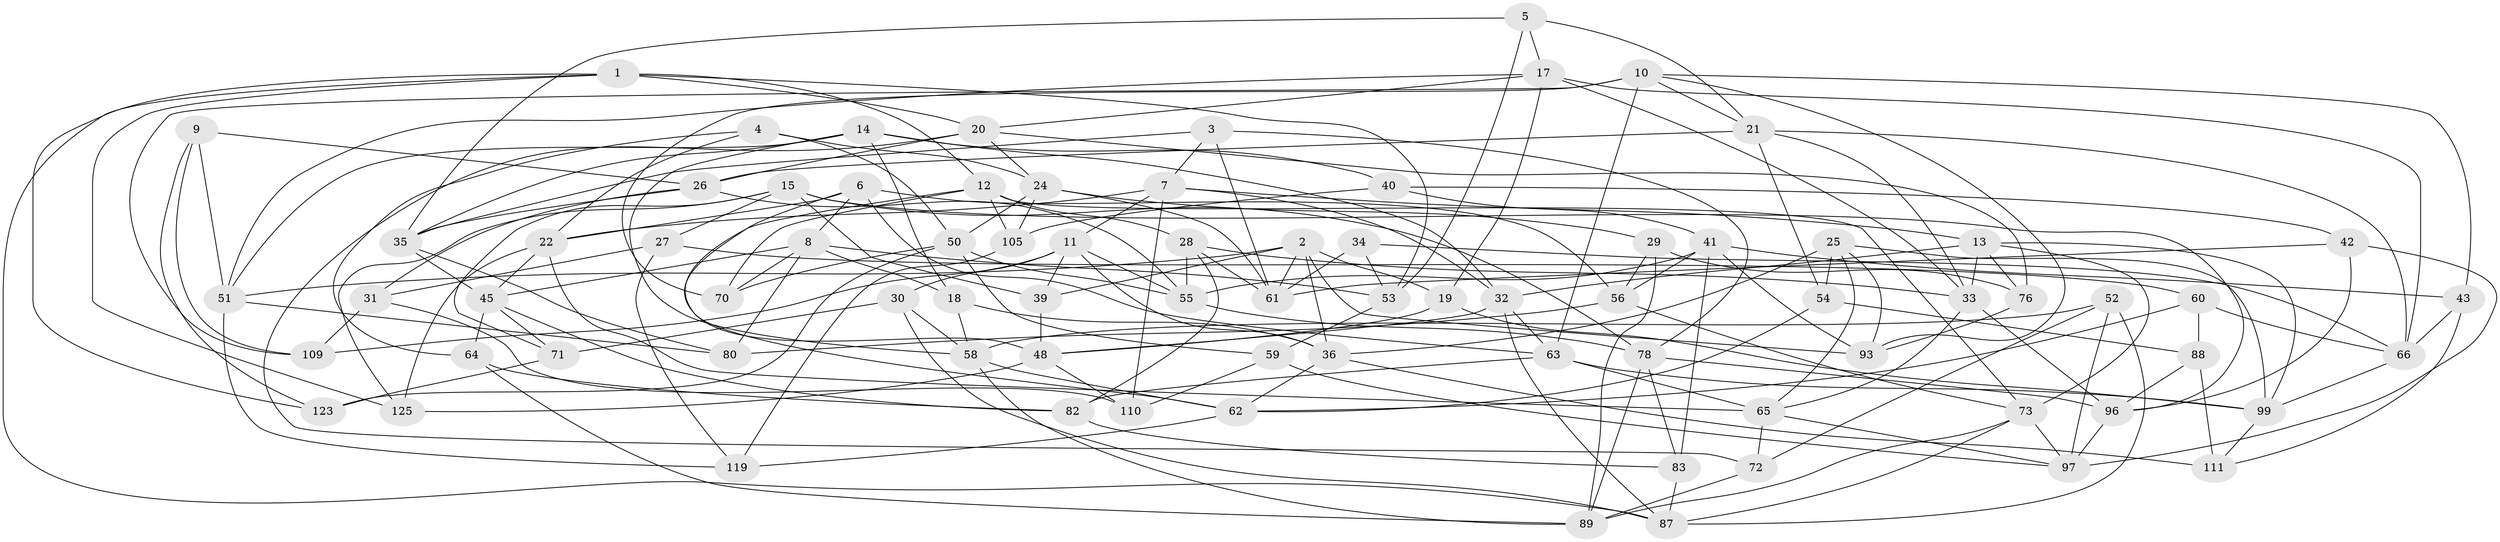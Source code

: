 // original degree distribution, {4: 1.0}
// Generated by graph-tools (version 1.1) at 2025/11/02/27/25 16:11:45]
// undirected, 80 vertices, 202 edges
graph export_dot {
graph [start="1"]
  node [color=gray90,style=filled];
  1 [super="+38"];
  2 [super="+103"];
  3;
  4;
  5;
  6 [super="+94"];
  7 [super="+98"];
  8 [super="+86"];
  9;
  10 [super="+46"];
  11 [super="+44"];
  12 [super="+100"];
  13 [super="+124"];
  14 [super="+81"];
  15 [super="+16"];
  17 [super="+77"];
  18;
  19;
  20 [super="+47"];
  21 [super="+102"];
  22 [super="+23"];
  24 [super="+37"];
  25 [super="+79"];
  26 [super="+92"];
  27;
  28 [super="+120"];
  29;
  30;
  31;
  32 [super="+69"];
  33 [super="+104"];
  34;
  35 [super="+106"];
  36 [super="+90"];
  39;
  40;
  41 [super="+49"];
  42;
  43;
  45 [super="+91"];
  48 [super="+74"];
  50 [super="+101"];
  51 [super="+75"];
  52;
  53 [super="+112"];
  54;
  55 [super="+57"];
  56 [super="+113"];
  58 [super="+68"];
  59;
  60;
  61 [super="+67"];
  62 [super="+116"];
  63 [super="+115"];
  64;
  65 [super="+114"];
  66 [super="+84"];
  70;
  71;
  72;
  73 [super="+122"];
  76;
  78 [super="+126"];
  80;
  82 [super="+85"];
  83;
  87 [super="+121"];
  88;
  89 [super="+117"];
  93 [super="+95"];
  96 [super="+108"];
  97 [super="+107"];
  99 [super="+118"];
  105;
  109;
  110;
  111;
  119;
  123;
  125;
  1 -- 12;
  1 -- 123;
  1 -- 125;
  1 -- 20;
  1 -- 87;
  1 -- 53;
  2 -- 61;
  2 -- 51;
  2 -- 19;
  2 -- 93;
  2 -- 39;
  2 -- 36;
  3 -- 7;
  3 -- 61;
  3 -- 78;
  3 -- 35;
  4 -- 50;
  4 -- 64;
  4 -- 22;
  4 -- 24;
  5 -- 21;
  5 -- 17;
  5 -- 35;
  5 -- 53;
  6 -- 22;
  6 -- 63;
  6 -- 56 [weight=2];
  6 -- 48;
  6 -- 8;
  7 -- 22;
  7 -- 11;
  7 -- 13;
  7 -- 110;
  7 -- 32;
  8 -- 45;
  8 -- 53;
  8 -- 18;
  8 -- 80;
  8 -- 70;
  9 -- 109;
  9 -- 51;
  9 -- 123;
  9 -- 26;
  10 -- 21;
  10 -- 63;
  10 -- 43;
  10 -- 109;
  10 -- 70;
  10 -- 93;
  11 -- 30;
  11 -- 109;
  11 -- 55;
  11 -- 39;
  11 -- 36;
  12 -- 28;
  12 -- 73;
  12 -- 70;
  12 -- 62;
  12 -- 105;
  13 -- 76;
  13 -- 99;
  13 -- 73;
  13 -- 32;
  13 -- 33;
  14 -- 58;
  14 -- 40;
  14 -- 18;
  14 -- 51;
  14 -- 35;
  14 -- 32;
  15 -- 39;
  15 -- 125;
  15 -- 27;
  15 -- 71;
  15 -- 78;
  15 -- 96;
  17 -- 19;
  17 -- 66;
  17 -- 51;
  17 -- 20;
  17 -- 33;
  18 -- 36;
  18 -- 58;
  19 -- 99;
  19 -- 48;
  20 -- 76;
  20 -- 24;
  20 -- 26;
  20 -- 72;
  21 -- 54;
  21 -- 33;
  21 -- 26;
  21 -- 66;
  22 -- 65;
  22 -- 125;
  22 -- 45;
  24 -- 29;
  24 -- 105;
  24 -- 50;
  24 -- 61;
  25 -- 99;
  25 -- 36;
  25 -- 54;
  25 -- 65;
  25 -- 93 [weight=2];
  26 -- 31;
  26 -- 55;
  26 -- 35;
  27 -- 31;
  27 -- 60;
  27 -- 119;
  28 -- 33;
  28 -- 82 [weight=2];
  28 -- 61;
  28 -- 55;
  29 -- 76;
  29 -- 89;
  29 -- 56;
  30 -- 71;
  30 -- 87;
  30 -- 58;
  31 -- 109;
  31 -- 110;
  32 -- 63;
  32 -- 48;
  32 -- 87;
  33 -- 96;
  33 -- 65;
  34 -- 53 [weight=2];
  34 -- 61;
  34 -- 66;
  35 -- 80;
  35 -- 45;
  36 -- 111;
  36 -- 62;
  39 -- 48;
  40 -- 105;
  40 -- 42;
  40 -- 41;
  41 -- 43;
  41 -- 56;
  41 -- 83;
  41 -- 93;
  41 -- 55;
  42 -- 96;
  42 -- 97;
  42 -- 61;
  43 -- 111;
  43 -- 66;
  45 -- 82;
  45 -- 64;
  45 -- 71;
  48 -- 125;
  48 -- 110;
  50 -- 59;
  50 -- 123;
  50 -- 70;
  50 -- 55;
  51 -- 119;
  51 -- 80;
  52 -- 58;
  52 -- 87;
  52 -- 72;
  52 -- 97;
  53 -- 59;
  54 -- 88;
  54 -- 62;
  55 -- 78;
  56 -- 80;
  56 -- 73;
  58 -- 89;
  58 -- 62;
  59 -- 110;
  59 -- 97;
  60 -- 88;
  60 -- 66;
  60 -- 62;
  62 -- 119;
  63 -- 65;
  63 -- 82;
  63 -- 99;
  64 -- 89;
  64 -- 82;
  65 -- 72;
  65 -- 97;
  66 -- 99;
  71 -- 123;
  72 -- 89;
  73 -- 89;
  73 -- 97;
  73 -- 87;
  76 -- 93;
  78 -- 83;
  78 -- 89;
  78 -- 96;
  82 -- 83;
  83 -- 87;
  88 -- 111;
  88 -- 96;
  96 -- 97;
  99 -- 111;
  105 -- 119;
}
